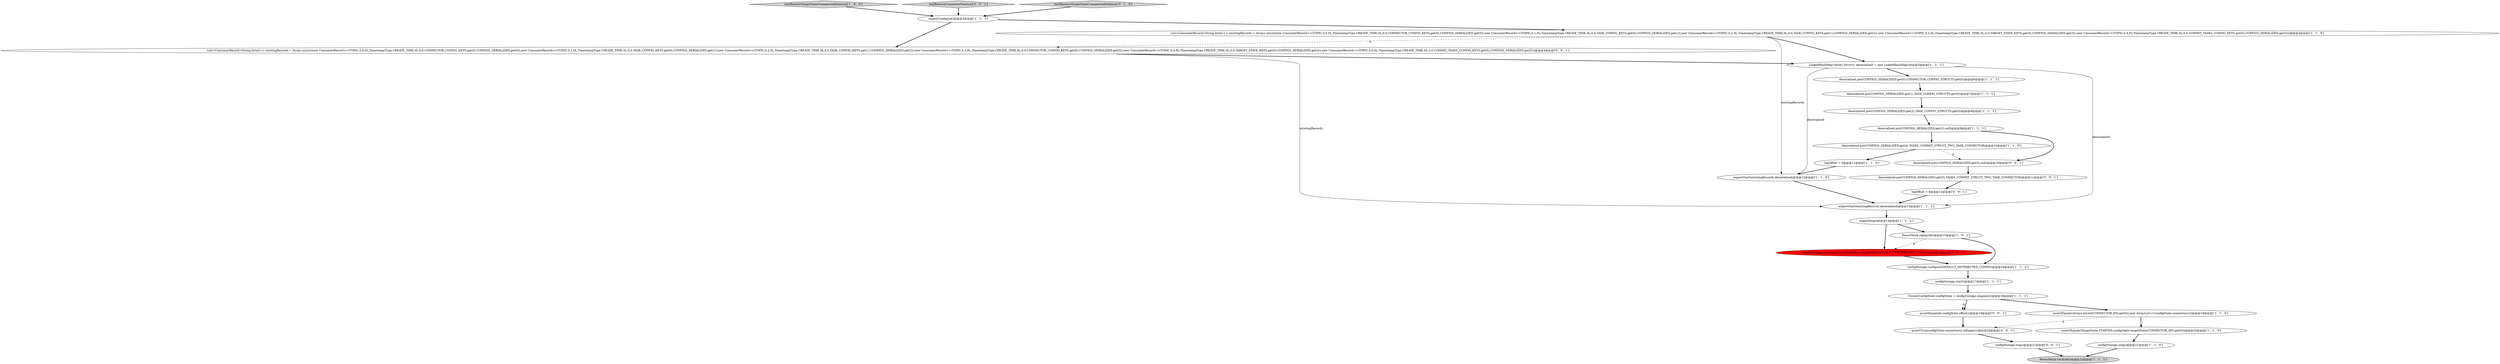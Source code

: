 digraph {
27 [style = filled, label = "configStorage.stop()@@@21@@@['0', '0', '1']", fillcolor = white, shape = ellipse image = "AAA0AAABBB3BBB"];
8 [style = filled, label = "deserialized.put(CONFIGS_SERIALIZED.get(4),TASKS_COMMIT_STRUCT_TWO_TASK_CONNECTOR)@@@10@@@['1', '1', '0']", fillcolor = white, shape = ellipse image = "AAA0AAABBB1BBB"];
4 [style = filled, label = "expectStart(existingRecords,deserialized)@@@12@@@['1', '1', '0']", fillcolor = white, shape = ellipse image = "AAA0AAABBB1BBB"];
20 [style = filled, label = "testRestoreTargetStateUnexpectedDeletion['1', '0', '0']", fillcolor = lightgray, shape = diamond image = "AAA0AAABBB1BBB"];
23 [style = filled, label = "assertEquals(6,configState.offset())@@@19@@@['0', '0', '1']", fillcolor = white, shape = ellipse image = "AAA0AAABBB3BBB"];
9 [style = filled, label = "assertEquals(TargetState.STARTED,configState.targetState(CONNECTOR_IDS.get(0)))@@@20@@@['1', '1', '0']", fillcolor = white, shape = ellipse image = "AAA0AAABBB1BBB"];
12 [style = filled, label = "ClusterConfigState configState = configStorage.snapshot()@@@18@@@['1', '1', '1']", fillcolor = white, shape = ellipse image = "AAA0AAABBB1BBB"];
29 [style = filled, label = "deserialized.put(CONFIGS_SERIALIZED.get(4),null)@@@10@@@['0', '0', '1']", fillcolor = white, shape = ellipse image = "AAA0AAABBB3BBB"];
6 [style = filled, label = "deserialized.put(CONFIGS_SERIALIZED.get(3),null)@@@9@@@['1', '1', '1']", fillcolor = white, shape = ellipse image = "AAA0AAABBB1BBB"];
15 [style = filled, label = "deserialized.put(CONFIGS_SERIALIZED.get(2),TASK_CONFIG_STRUCTS.get(0))@@@8@@@['1', '1', '1']", fillcolor = white, shape = ellipse image = "AAA0AAABBB1BBB"];
19 [style = filled, label = "List<ConsumerRecord<String,byte((>> existingRecords = Arrays.asList(new ConsumerRecord<>(TOPIC,0,0,0L,TimestampType.CREATE_TIME,0L,0,0,CONNECTOR_CONFIG_KEYS.get(0),CONFIGS_SERIALIZED.get(0)),new ConsumerRecord<>(TOPIC,0,1,0L,TimestampType.CREATE_TIME,0L,0,0,TASK_CONFIG_KEYS.get(0),CONFIGS_SERIALIZED.get(1)),new ConsumerRecord<>(TOPIC,0,2,0L,TimestampType.CREATE_TIME,0L,0,0,TASK_CONFIG_KEYS.get(1),CONFIGS_SERIALIZED.get(2)),new ConsumerRecord<>(TOPIC,0,3,0L,TimestampType.CREATE_TIME,0L,0,0,TARGET_STATE_KEYS.get(0),CONFIGS_SERIALIZED.get(3)),new ConsumerRecord<>(TOPIC,0,4,0L,TimestampType.CREATE_TIME,0L,0,0,COMMIT_TASKS_CONFIG_KEYS.get(0),CONFIGS_SERIALIZED.get(4)))@@@4@@@['1', '1', '0']", fillcolor = white, shape = ellipse image = "AAA0AAABBB1BBB"];
14 [style = filled, label = "deserialized.put(CONFIGS_SERIALIZED.get(0),CONNECTOR_CONFIG_STRUCTS.get(0))@@@6@@@['1', '1', '1']", fillcolor = white, shape = ellipse image = "AAA0AAABBB1BBB"];
2 [style = filled, label = "LinkedHashMap<byte((,Struct> deserialized = new LinkedHashMap()@@@5@@@['1', '1', '1']", fillcolor = white, shape = ellipse image = "AAA0AAABBB1BBB"];
24 [style = filled, label = "deserialized.put(CONFIGS_SERIALIZED.get(5),TASKS_COMMIT_STRUCT_TWO_TASK_CONNECTOR)@@@11@@@['0', '0', '1']", fillcolor = white, shape = ellipse image = "AAA0AAABBB3BBB"];
10 [style = filled, label = "PowerMock.verifyAll()@@@22@@@['1', '1', '1']", fillcolor = lightgray, shape = ellipse image = "AAA0AAABBB1BBB"];
0 [style = filled, label = "logOffset = 5@@@11@@@['1', '1', '0']", fillcolor = white, shape = ellipse image = "AAA0AAABBB1BBB"];
30 [style = filled, label = "logOffset = 6@@@12@@@['0', '0', '1']", fillcolor = white, shape = ellipse image = "AAA0AAABBB3BBB"];
3 [style = filled, label = "configStorage.configure(DEFAULT_DISTRIBUTED_CONFIG)@@@16@@@['1', '1', '1']", fillcolor = white, shape = ellipse image = "AAA0AAABBB1BBB"];
13 [style = filled, label = "deserialized.put(CONFIGS_SERIALIZED.get(1),TASK_CONFIG_STRUCTS.get(0))@@@7@@@['1', '1', '1']", fillcolor = white, shape = ellipse image = "AAA0AAABBB1BBB"];
18 [style = filled, label = "expectStop()@@@14@@@['1', '1', '1']", fillcolor = white, shape = ellipse image = "AAA0AAABBB1BBB"];
28 [style = filled, label = "List<ConsumerRecord<String,byte((>> existingRecords = Arrays.asList(new ConsumerRecord<>(TOPIC,0,0,0L,TimestampType.CREATE_TIME,0L,0,0,CONNECTOR_CONFIG_KEYS.get(0),CONFIGS_SERIALIZED.get(0)),new ConsumerRecord<>(TOPIC,0,1,0L,TimestampType.CREATE_TIME,0L,0,0,TASK_CONFIG_KEYS.get(0),CONFIGS_SERIALIZED.get(1)),new ConsumerRecord<>(TOPIC,0,2,0L,TimestampType.CREATE_TIME,0L,0,0,TASK_CONFIG_KEYS.get(1),CONFIGS_SERIALIZED.get(2)),new ConsumerRecord<>(TOPIC,0,3,0L,TimestampType.CREATE_TIME,0L,0,0,CONNECTOR_CONFIG_KEYS.get(0),CONFIGS_SERIALIZED.get(3)),new ConsumerRecord<>(TOPIC,0,4,0L,TimestampType.CREATE_TIME,0L,0,0,TARGET_STATE_KEYS.get(0),CONFIGS_SERIALIZED.get(4)),new ConsumerRecord<>(TOPIC,0,5,0L,TimestampType.CREATE_TIME,0L,0,0,COMMIT_TASKS_CONFIG_KEYS.get(0),CONFIGS_SERIALIZED.get(5)))@@@4@@@['0', '0', '1']", fillcolor = white, shape = ellipse image = "AAA0AAABBB3BBB"];
21 [style = filled, label = "configStorage.setupAndCreateKafkaBasedLog(TOPIC,DEFAULT_DISTRIBUTED_CONFIG)@@@15@@@['0', '1', '0']", fillcolor = red, shape = ellipse image = "AAA1AAABBB2BBB"];
25 [style = filled, label = "testRestoreConnectorDeletion['0', '0', '1']", fillcolor = lightgray, shape = diamond image = "AAA0AAABBB3BBB"];
1 [style = filled, label = "assertEquals(Arrays.asList(CONNECTOR_IDS.get(0)),new ArrayList<>(configState.connectors()))@@@19@@@['1', '1', '0']", fillcolor = white, shape = ellipse image = "AAA0AAABBB1BBB"];
22 [style = filled, label = "testRestoreTargetStateUnexpectedDeletion['0', '1', '0']", fillcolor = lightgray, shape = diamond image = "AAA0AAABBB2BBB"];
26 [style = filled, label = "assertTrue(configState.connectors().isEmpty())@@@20@@@['0', '0', '1']", fillcolor = white, shape = ellipse image = "AAA0AAABBB3BBB"];
7 [style = filled, label = "expectStart(existingRecords,deserialized)@@@13@@@['1', '1', '1']", fillcolor = white, shape = ellipse image = "AAA0AAABBB1BBB"];
11 [style = filled, label = "PowerMock.replayAll()@@@15@@@['1', '0', '1']", fillcolor = white, shape = ellipse image = "AAA0AAABBB1BBB"];
17 [style = filled, label = "expectConfigure()@@@3@@@['1', '1', '1']", fillcolor = white, shape = ellipse image = "AAA0AAABBB1BBB"];
16 [style = filled, label = "configStorage.start()@@@17@@@['1', '1', '1']", fillcolor = white, shape = ellipse image = "AAA0AAABBB1BBB"];
5 [style = filled, label = "configStorage.stop()@@@21@@@['1', '1', '0']", fillcolor = white, shape = ellipse image = "AAA0AAABBB1BBB"];
5->10 [style = bold, label=""];
20->17 [style = bold, label=""];
12->23 [style = dashed, label="0"];
1->26 [style = dashed, label="0"];
19->4 [style = solid, label="existingRecords"];
18->11 [style = bold, label=""];
23->26 [style = bold, label=""];
2->4 [style = solid, label="deserialized"];
15->6 [style = bold, label=""];
19->2 [style = bold, label=""];
3->16 [style = bold, label=""];
12->1 [style = bold, label=""];
25->17 [style = bold, label=""];
17->19 [style = bold, label=""];
4->7 [style = bold, label=""];
1->9 [style = bold, label=""];
6->29 [style = bold, label=""];
28->7 [style = solid, label="existingRecords"];
24->30 [style = bold, label=""];
8->0 [style = bold, label=""];
28->2 [style = bold, label=""];
26->27 [style = bold, label=""];
2->7 [style = solid, label="deserialized"];
17->28 [style = bold, label=""];
11->3 [style = bold, label=""];
0->4 [style = bold, label=""];
30->7 [style = bold, label=""];
27->10 [style = bold, label=""];
2->14 [style = bold, label=""];
6->8 [style = bold, label=""];
7->18 [style = bold, label=""];
9->5 [style = bold, label=""];
22->17 [style = bold, label=""];
12->23 [style = bold, label=""];
13->15 [style = bold, label=""];
14->13 [style = bold, label=""];
18->21 [style = bold, label=""];
29->24 [style = bold, label=""];
16->12 [style = bold, label=""];
8->29 [style = dashed, label="0"];
19->28 [style = dashed, label="0"];
21->3 [style = bold, label=""];
11->21 [style = dashed, label="0"];
}
